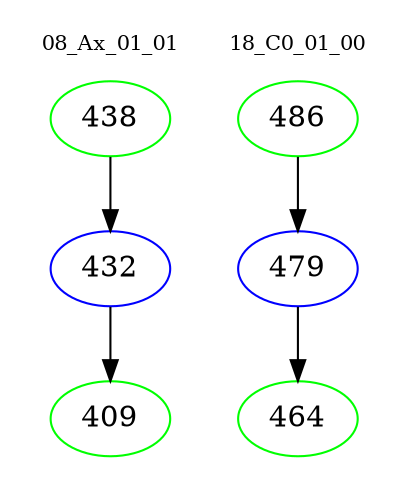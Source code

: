 digraph{
subgraph cluster_0 {
color = white
label = "08_Ax_01_01";
fontsize=10;
T0_438 [label="438", color="green"]
T0_438 -> T0_432 [color="black"]
T0_432 [label="432", color="blue"]
T0_432 -> T0_409 [color="black"]
T0_409 [label="409", color="green"]
}
subgraph cluster_1 {
color = white
label = "18_C0_01_00";
fontsize=10;
T1_486 [label="486", color="green"]
T1_486 -> T1_479 [color="black"]
T1_479 [label="479", color="blue"]
T1_479 -> T1_464 [color="black"]
T1_464 [label="464", color="green"]
}
}

